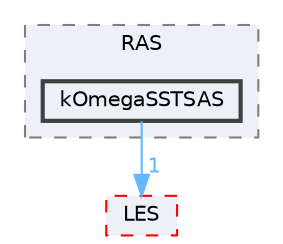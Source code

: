 digraph "src/TurbulenceModels/turbulenceModels/RAS/kOmegaSSTSAS"
{
 // LATEX_PDF_SIZE
  bgcolor="transparent";
  edge [fontname=Helvetica,fontsize=10,labelfontname=Helvetica,labelfontsize=10];
  node [fontname=Helvetica,fontsize=10,shape=box,height=0.2,width=0.4];
  compound=true
  subgraph clusterdir_adfb94148fb30832cafb0debb79458ba {
    graph [ bgcolor="#edf0f7", pencolor="grey50", label="RAS", fontname=Helvetica,fontsize=10 style="filled,dashed", URL="dir_adfb94148fb30832cafb0debb79458ba.html",tooltip=""]
  dir_173588af1e28e268cab55784a59def39 [label="kOmegaSSTSAS", fillcolor="#edf0f7", color="grey25", style="filled,bold", URL="dir_173588af1e28e268cab55784a59def39.html",tooltip=""];
  }
  dir_9fc1e48ca755258281286cef4f8e0bec [label="LES", fillcolor="#edf0f7", color="red", style="filled,dashed", URL="dir_9fc1e48ca755258281286cef4f8e0bec.html",tooltip=""];
  dir_173588af1e28e268cab55784a59def39->dir_9fc1e48ca755258281286cef4f8e0bec [headlabel="1", labeldistance=1.5 headhref="dir_002049_002139.html" href="dir_002049_002139.html" color="steelblue1" fontcolor="steelblue1"];
}

